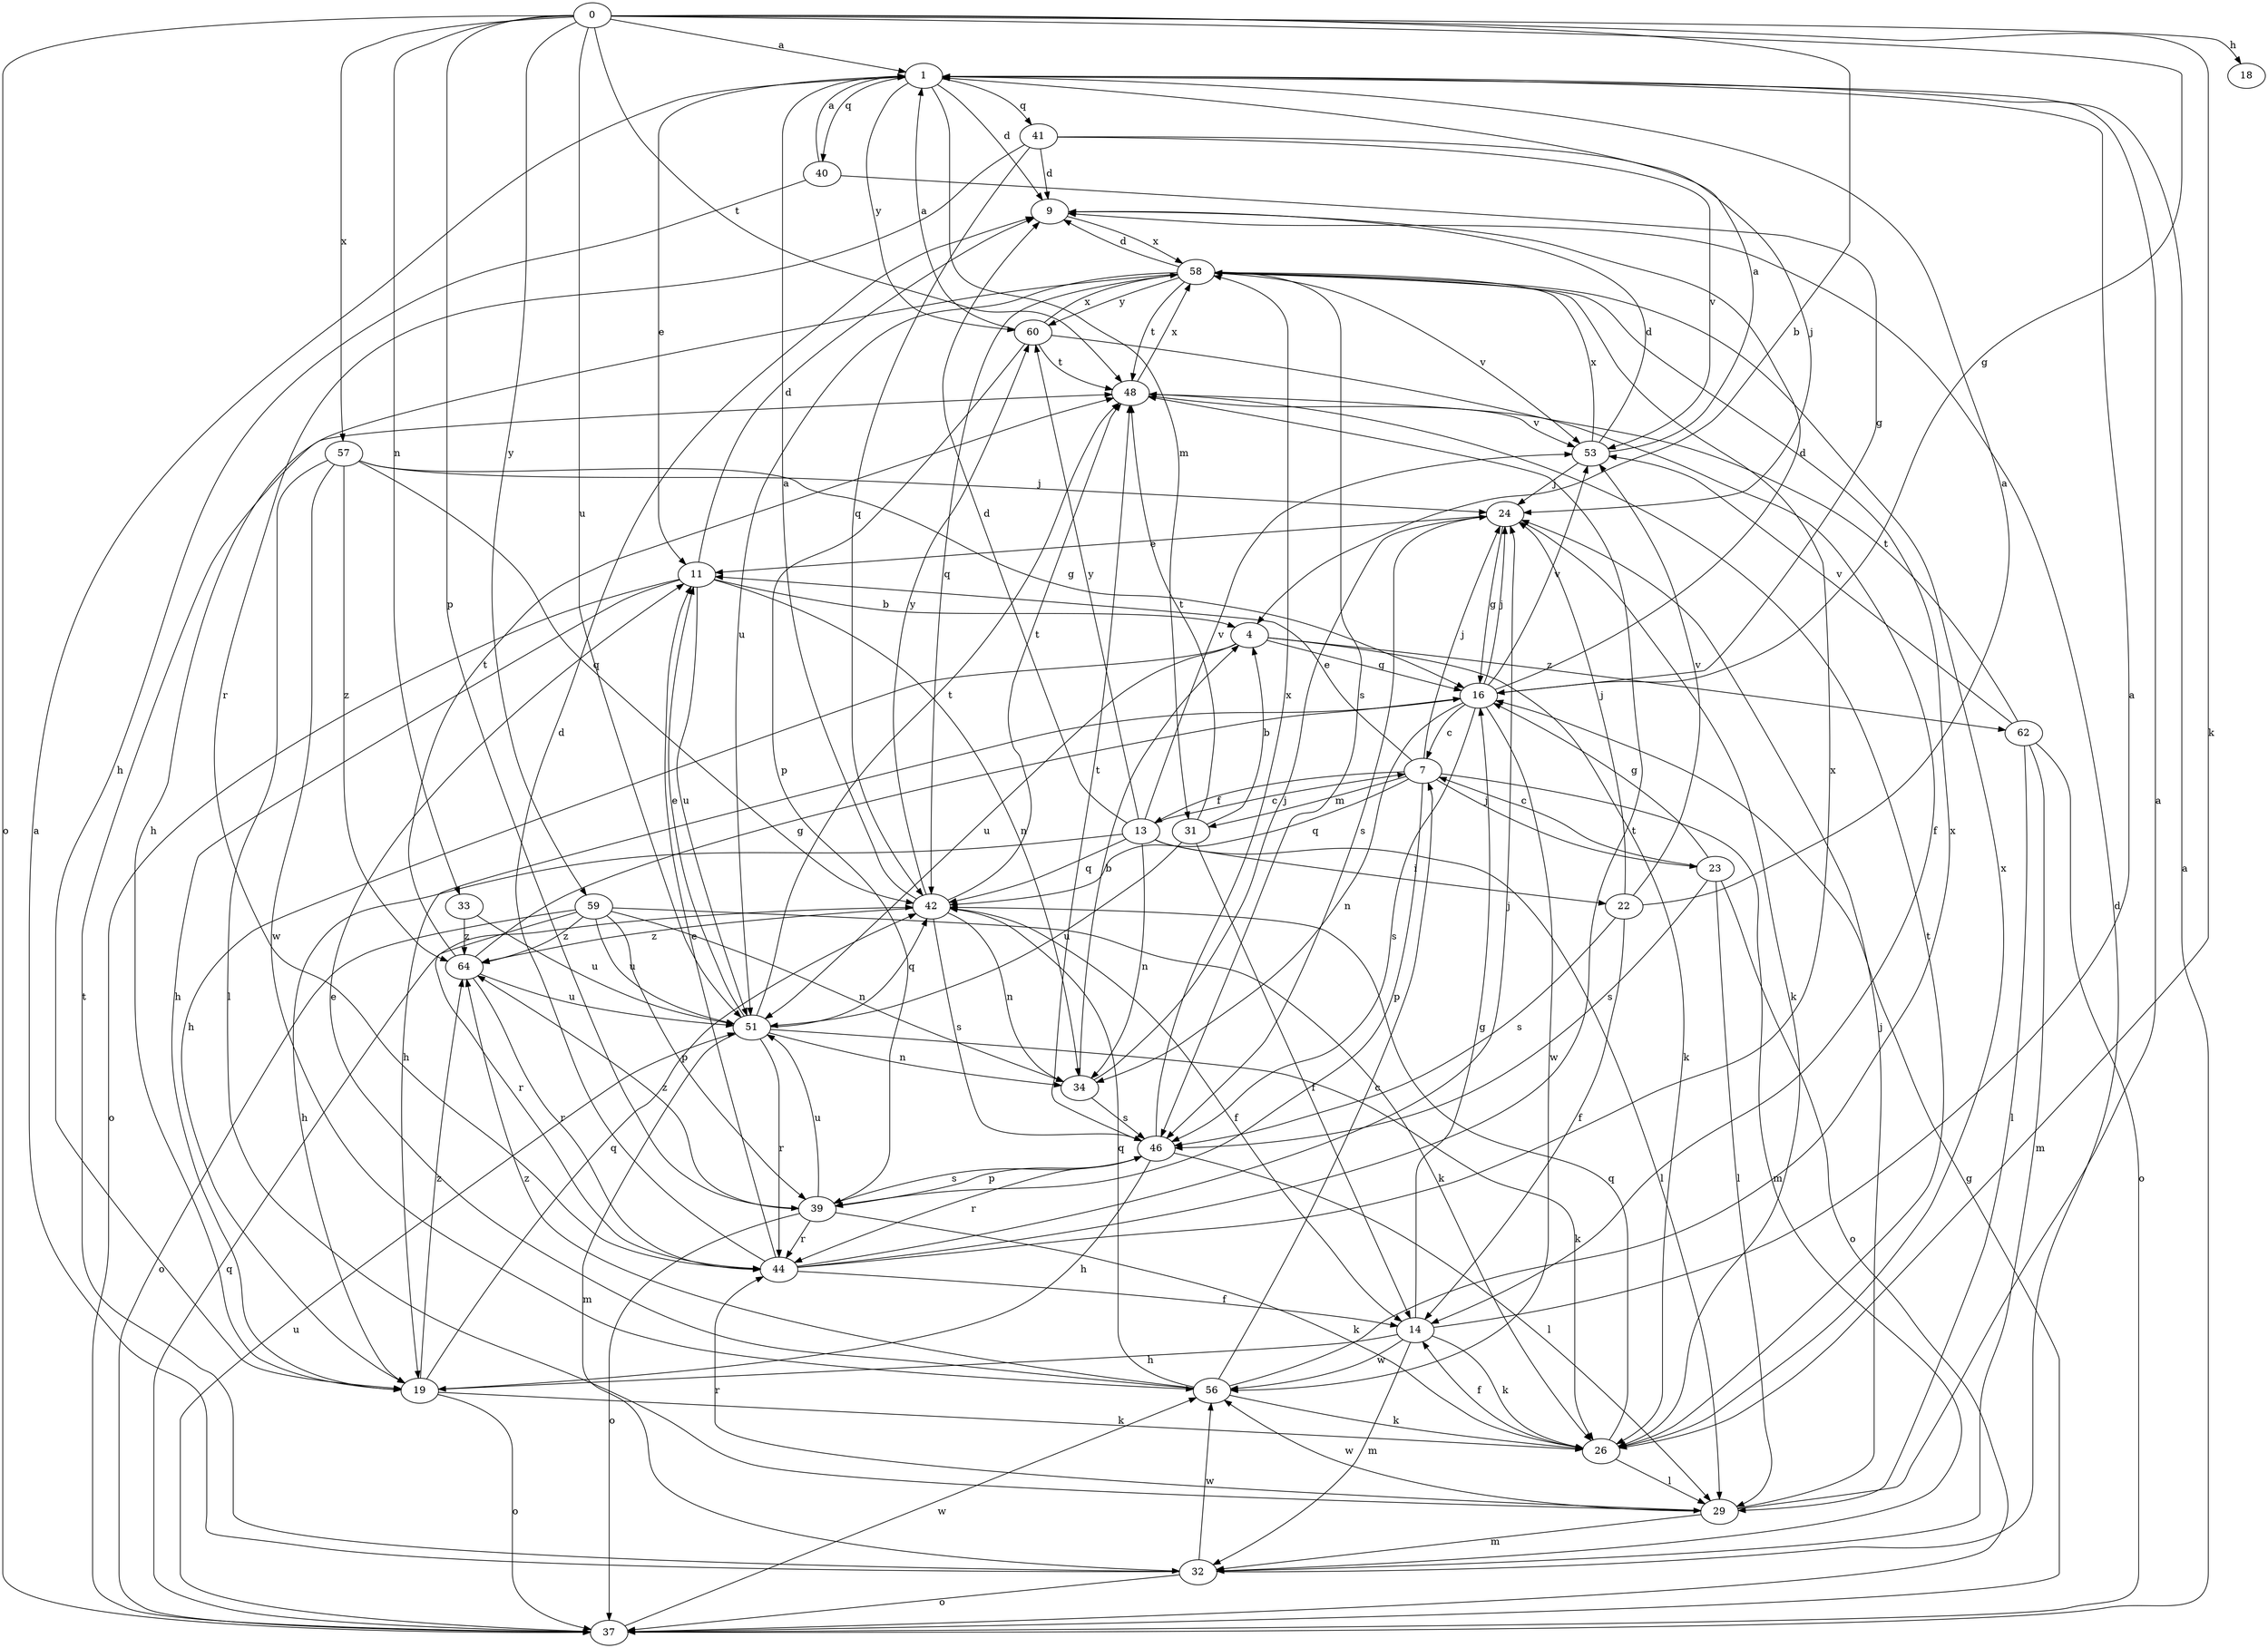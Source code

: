 strict digraph  {
0;
1;
4;
7;
9;
11;
13;
14;
16;
18;
19;
22;
23;
24;
26;
29;
31;
32;
33;
34;
37;
39;
40;
41;
42;
44;
46;
48;
51;
53;
56;
57;
58;
59;
60;
62;
64;
0 -> 1  [label=a];
0 -> 4  [label=b];
0 -> 16  [label=g];
0 -> 18  [label=h];
0 -> 26  [label=k];
0 -> 33  [label=n];
0 -> 37  [label=o];
0 -> 39  [label=p];
0 -> 48  [label=t];
0 -> 51  [label=u];
0 -> 57  [label=x];
0 -> 59  [label=y];
1 -> 9  [label=d];
1 -> 11  [label=e];
1 -> 31  [label=m];
1 -> 40  [label=q];
1 -> 41  [label=q];
1 -> 60  [label=y];
4 -> 16  [label=g];
4 -> 19  [label=h];
4 -> 26  [label=k];
4 -> 51  [label=u];
4 -> 62  [label=z];
7 -> 11  [label=e];
7 -> 13  [label=f];
7 -> 23  [label=j];
7 -> 24  [label=j];
7 -> 31  [label=m];
7 -> 32  [label=m];
7 -> 39  [label=p];
7 -> 42  [label=q];
9 -> 58  [label=x];
11 -> 4  [label=b];
11 -> 9  [label=d];
11 -> 19  [label=h];
11 -> 34  [label=n];
11 -> 37  [label=o];
11 -> 51  [label=u];
13 -> 7  [label=c];
13 -> 9  [label=d];
13 -> 19  [label=h];
13 -> 22  [label=i];
13 -> 29  [label=l];
13 -> 34  [label=n];
13 -> 42  [label=q];
13 -> 53  [label=v];
13 -> 60  [label=y];
14 -> 1  [label=a];
14 -> 16  [label=g];
14 -> 19  [label=h];
14 -> 26  [label=k];
14 -> 32  [label=m];
14 -> 56  [label=w];
16 -> 7  [label=c];
16 -> 9  [label=d];
16 -> 19  [label=h];
16 -> 24  [label=j];
16 -> 34  [label=n];
16 -> 46  [label=s];
16 -> 53  [label=v];
16 -> 56  [label=w];
19 -> 26  [label=k];
19 -> 37  [label=o];
19 -> 42  [label=q];
19 -> 64  [label=z];
22 -> 1  [label=a];
22 -> 14  [label=f];
22 -> 24  [label=j];
22 -> 46  [label=s];
22 -> 53  [label=v];
23 -> 7  [label=c];
23 -> 16  [label=g];
23 -> 29  [label=l];
23 -> 37  [label=o];
23 -> 46  [label=s];
24 -> 11  [label=e];
24 -> 16  [label=g];
24 -> 26  [label=k];
24 -> 46  [label=s];
26 -> 14  [label=f];
26 -> 29  [label=l];
26 -> 42  [label=q];
26 -> 48  [label=t];
26 -> 58  [label=x];
29 -> 1  [label=a];
29 -> 24  [label=j];
29 -> 32  [label=m];
29 -> 44  [label=r];
29 -> 56  [label=w];
31 -> 4  [label=b];
31 -> 14  [label=f];
31 -> 48  [label=t];
31 -> 51  [label=u];
32 -> 1  [label=a];
32 -> 9  [label=d];
32 -> 37  [label=o];
32 -> 48  [label=t];
32 -> 56  [label=w];
33 -> 51  [label=u];
33 -> 64  [label=z];
34 -> 4  [label=b];
34 -> 24  [label=j];
34 -> 46  [label=s];
37 -> 1  [label=a];
37 -> 16  [label=g];
37 -> 42  [label=q];
37 -> 51  [label=u];
37 -> 56  [label=w];
39 -> 26  [label=k];
39 -> 37  [label=o];
39 -> 44  [label=r];
39 -> 46  [label=s];
39 -> 51  [label=u];
39 -> 64  [label=z];
40 -> 1  [label=a];
40 -> 16  [label=g];
40 -> 19  [label=h];
41 -> 9  [label=d];
41 -> 24  [label=j];
41 -> 42  [label=q];
41 -> 44  [label=r];
41 -> 53  [label=v];
42 -> 1  [label=a];
42 -> 14  [label=f];
42 -> 34  [label=n];
42 -> 46  [label=s];
42 -> 48  [label=t];
42 -> 60  [label=y];
42 -> 64  [label=z];
44 -> 9  [label=d];
44 -> 11  [label=e];
44 -> 14  [label=f];
44 -> 24  [label=j];
44 -> 48  [label=t];
44 -> 58  [label=x];
46 -> 19  [label=h];
46 -> 29  [label=l];
46 -> 39  [label=p];
46 -> 44  [label=r];
46 -> 48  [label=t];
46 -> 58  [label=x];
48 -> 53  [label=v];
48 -> 58  [label=x];
51 -> 11  [label=e];
51 -> 26  [label=k];
51 -> 32  [label=m];
51 -> 34  [label=n];
51 -> 42  [label=q];
51 -> 44  [label=r];
51 -> 48  [label=t];
53 -> 1  [label=a];
53 -> 9  [label=d];
53 -> 24  [label=j];
53 -> 58  [label=x];
56 -> 7  [label=c];
56 -> 11  [label=e];
56 -> 26  [label=k];
56 -> 42  [label=q];
56 -> 58  [label=x];
56 -> 64  [label=z];
57 -> 16  [label=g];
57 -> 24  [label=j];
57 -> 29  [label=l];
57 -> 42  [label=q];
57 -> 56  [label=w];
57 -> 64  [label=z];
58 -> 9  [label=d];
58 -> 19  [label=h];
58 -> 42  [label=q];
58 -> 46  [label=s];
58 -> 48  [label=t];
58 -> 51  [label=u];
58 -> 53  [label=v];
58 -> 60  [label=y];
59 -> 26  [label=k];
59 -> 34  [label=n];
59 -> 37  [label=o];
59 -> 39  [label=p];
59 -> 44  [label=r];
59 -> 51  [label=u];
59 -> 64  [label=z];
60 -> 1  [label=a];
60 -> 14  [label=f];
60 -> 39  [label=p];
60 -> 48  [label=t];
60 -> 58  [label=x];
62 -> 29  [label=l];
62 -> 32  [label=m];
62 -> 37  [label=o];
62 -> 48  [label=t];
62 -> 53  [label=v];
64 -> 16  [label=g];
64 -> 44  [label=r];
64 -> 48  [label=t];
64 -> 51  [label=u];
}
